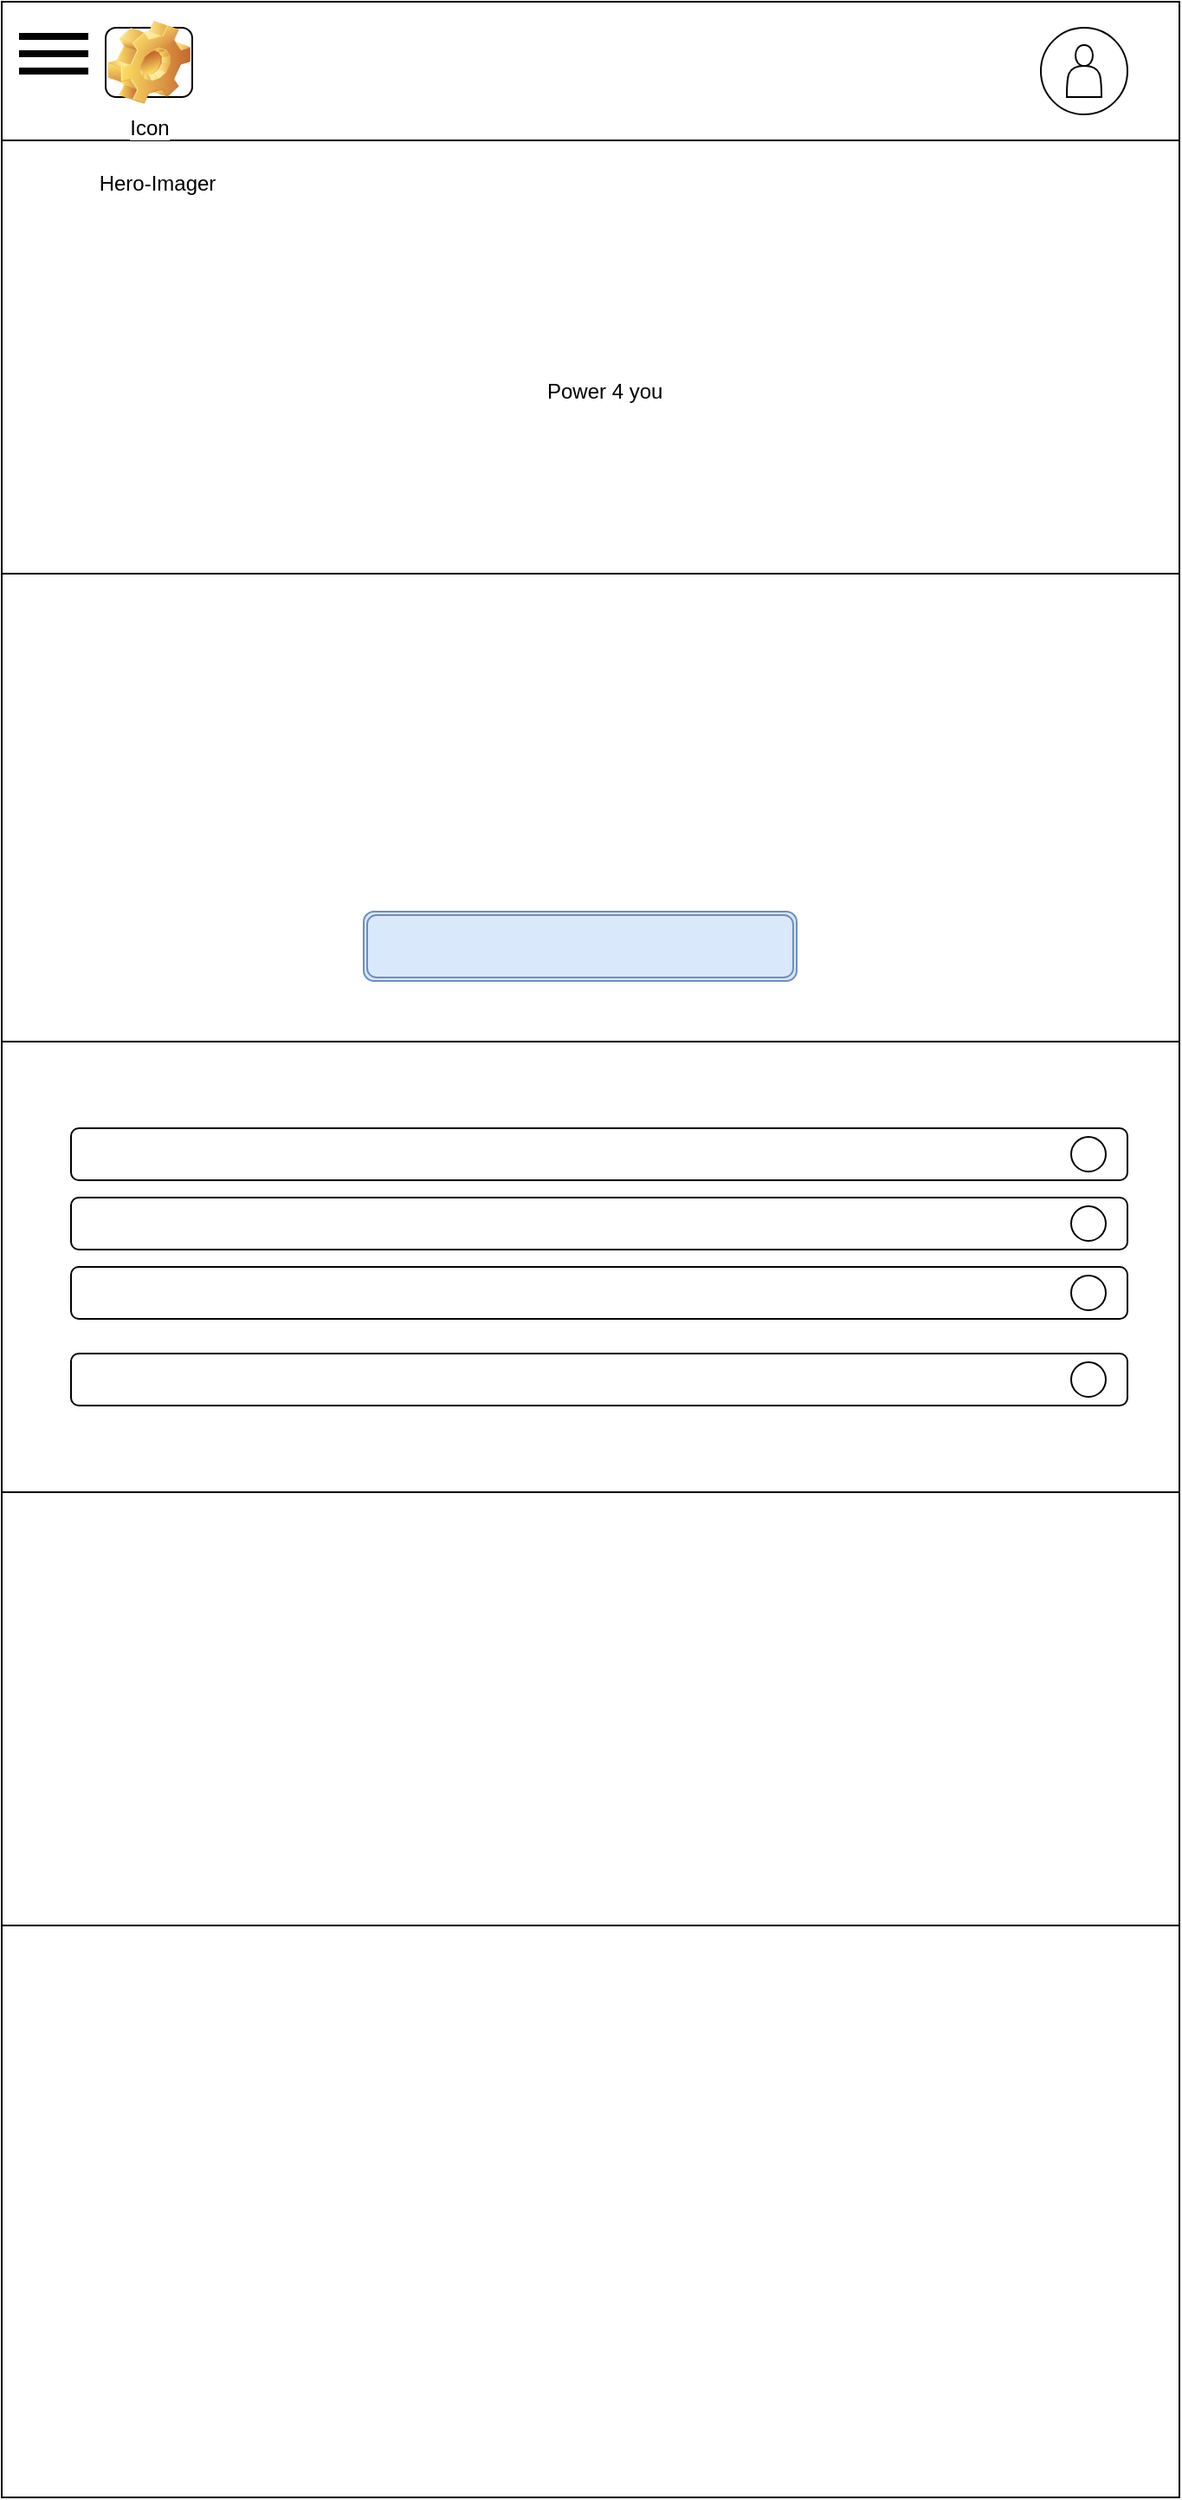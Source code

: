 <mxfile version="24.7.12">
  <diagram name="Seite-1" id="Kj8CWszKAY0X_1SMYp5K">
    <mxGraphModel dx="1434" dy="780" grid="1" gridSize="10" guides="1" tooltips="1" connect="1" arrows="1" fold="1" page="1" pageScale="1" pageWidth="827" pageHeight="1169" math="0" shadow="0">
      <root>
        <mxCell id="0" />
        <mxCell id="1" parent="0" />
        <mxCell id="wL3X7RQY99tZbj391viX-1" value="" style="rounded=0;whiteSpace=wrap;html=1;" vertex="1" parent="1">
          <mxGeometry x="80" y="40" width="680" height="80" as="geometry" />
        </mxCell>
        <mxCell id="wL3X7RQY99tZbj391viX-2" value="" style="ellipse;whiteSpace=wrap;html=1;aspect=fixed;" vertex="1" parent="1">
          <mxGeometry x="680" y="55" width="50" height="50" as="geometry" />
        </mxCell>
        <mxCell id="wL3X7RQY99tZbj391viX-3" value="" style="shape=actor;whiteSpace=wrap;html=1;" vertex="1" parent="1">
          <mxGeometry x="695" y="65" width="20" height="30" as="geometry" />
        </mxCell>
        <mxCell id="wL3X7RQY99tZbj391viX-4" value="" style="line;strokeWidth=4;html=1;perimeter=backbonePerimeter;points=[];outlineConnect=0;" vertex="1" parent="1">
          <mxGeometry x="90" y="55" width="40" height="10" as="geometry" />
        </mxCell>
        <mxCell id="wL3X7RQY99tZbj391viX-5" value="" style="line;strokeWidth=4;html=1;perimeter=backbonePerimeter;points=[];outlineConnect=0;" vertex="1" parent="1">
          <mxGeometry x="90" y="65" width="40" height="10" as="geometry" />
        </mxCell>
        <mxCell id="wL3X7RQY99tZbj391viX-8" value="" style="line;strokeWidth=4;html=1;perimeter=backbonePerimeter;points=[];outlineConnect=0;" vertex="1" parent="1">
          <mxGeometry x="90" y="75" width="40" height="10" as="geometry" />
        </mxCell>
        <mxCell id="wL3X7RQY99tZbj391viX-9" value="" style="rounded=0;whiteSpace=wrap;html=1;" vertex="1" parent="1">
          <mxGeometry x="80" y="120" width="680" height="250" as="geometry" />
        </mxCell>
        <mxCell id="wL3X7RQY99tZbj391viX-10" value="Hero-Imager" style="text;html=1;align=center;verticalAlign=middle;whiteSpace=wrap;rounded=0;" vertex="1" parent="1">
          <mxGeometry x="110" y="130" width="120" height="30" as="geometry" />
        </mxCell>
        <mxCell id="wL3X7RQY99tZbj391viX-11" value="Power 4 you&amp;nbsp;" style="text;html=1;align=center;verticalAlign=middle;whiteSpace=wrap;rounded=0;" vertex="1" parent="1">
          <mxGeometry x="140" y="200" width="580" height="130" as="geometry" />
        </mxCell>
        <mxCell id="wL3X7RQY99tZbj391viX-12" value="" style="rounded=0;whiteSpace=wrap;html=1;" vertex="1" parent="1">
          <mxGeometry x="80" y="370" width="680" height="270" as="geometry" />
        </mxCell>
        <mxCell id="wL3X7RQY99tZbj391viX-14" value="" style="shape=ext;double=1;rounded=1;whiteSpace=wrap;html=1;fillColor=#dae8fc;strokeColor=#6c8ebf;" vertex="1" parent="1">
          <mxGeometry x="289" y="565" width="250" height="40" as="geometry" />
        </mxCell>
        <mxCell id="wL3X7RQY99tZbj391viX-16" value="Icon" style="icon;html=1;image=img/clipart/Gear_128x128.png" vertex="1" parent="1">
          <mxGeometry x="140" y="55" width="50" height="40" as="geometry" />
        </mxCell>
        <mxCell id="wL3X7RQY99tZbj391viX-18" value="" style="rounded=0;whiteSpace=wrap;html=1;" vertex="1" parent="1">
          <mxGeometry x="80" y="640" width="680" height="260" as="geometry" />
        </mxCell>
        <mxCell id="wL3X7RQY99tZbj391viX-19" value="" style="rounded=1;whiteSpace=wrap;html=1;" vertex="1" parent="1">
          <mxGeometry x="120" y="690" width="610" height="30" as="geometry" />
        </mxCell>
        <mxCell id="wL3X7RQY99tZbj391viX-22" value="" style="ellipse;whiteSpace=wrap;html=1;aspect=fixed;" vertex="1" parent="1">
          <mxGeometry x="697.5" y="695" width="20" height="20" as="geometry" />
        </mxCell>
        <mxCell id="wL3X7RQY99tZbj391viX-23" value="" style="rounded=1;whiteSpace=wrap;html=1;" vertex="1" parent="1">
          <mxGeometry x="120" y="730" width="610" height="30" as="geometry" />
        </mxCell>
        <mxCell id="wL3X7RQY99tZbj391viX-24" value="" style="ellipse;whiteSpace=wrap;html=1;aspect=fixed;" vertex="1" parent="1">
          <mxGeometry x="697.5" y="735" width="20" height="20" as="geometry" />
        </mxCell>
        <mxCell id="wL3X7RQY99tZbj391viX-26" value="" style="rounded=1;whiteSpace=wrap;html=1;" vertex="1" parent="1">
          <mxGeometry x="120" y="770" width="610" height="30" as="geometry" />
        </mxCell>
        <mxCell id="wL3X7RQY99tZbj391viX-27" value="" style="ellipse;whiteSpace=wrap;html=1;aspect=fixed;" vertex="1" parent="1">
          <mxGeometry x="697.5" y="775" width="20" height="20" as="geometry" />
        </mxCell>
        <mxCell id="wL3X7RQY99tZbj391viX-28" value="" style="rounded=1;whiteSpace=wrap;html=1;" vertex="1" parent="1">
          <mxGeometry x="120" y="820" width="610" height="30" as="geometry" />
        </mxCell>
        <mxCell id="wL3X7RQY99tZbj391viX-29" value="" style="ellipse;whiteSpace=wrap;html=1;aspect=fixed;" vertex="1" parent="1">
          <mxGeometry x="697.5" y="825" width="20" height="20" as="geometry" />
        </mxCell>
        <mxCell id="wL3X7RQY99tZbj391viX-30" value="" style="rounded=0;whiteSpace=wrap;html=1;" vertex="1" parent="1">
          <mxGeometry x="80" y="900" width="680" height="250" as="geometry" />
        </mxCell>
        <mxCell id="wL3X7RQY99tZbj391viX-31" value="" style="rounded=0;whiteSpace=wrap;html=1;" vertex="1" parent="1">
          <mxGeometry x="80" y="1150" width="680" height="330" as="geometry" />
        </mxCell>
      </root>
    </mxGraphModel>
  </diagram>
</mxfile>
